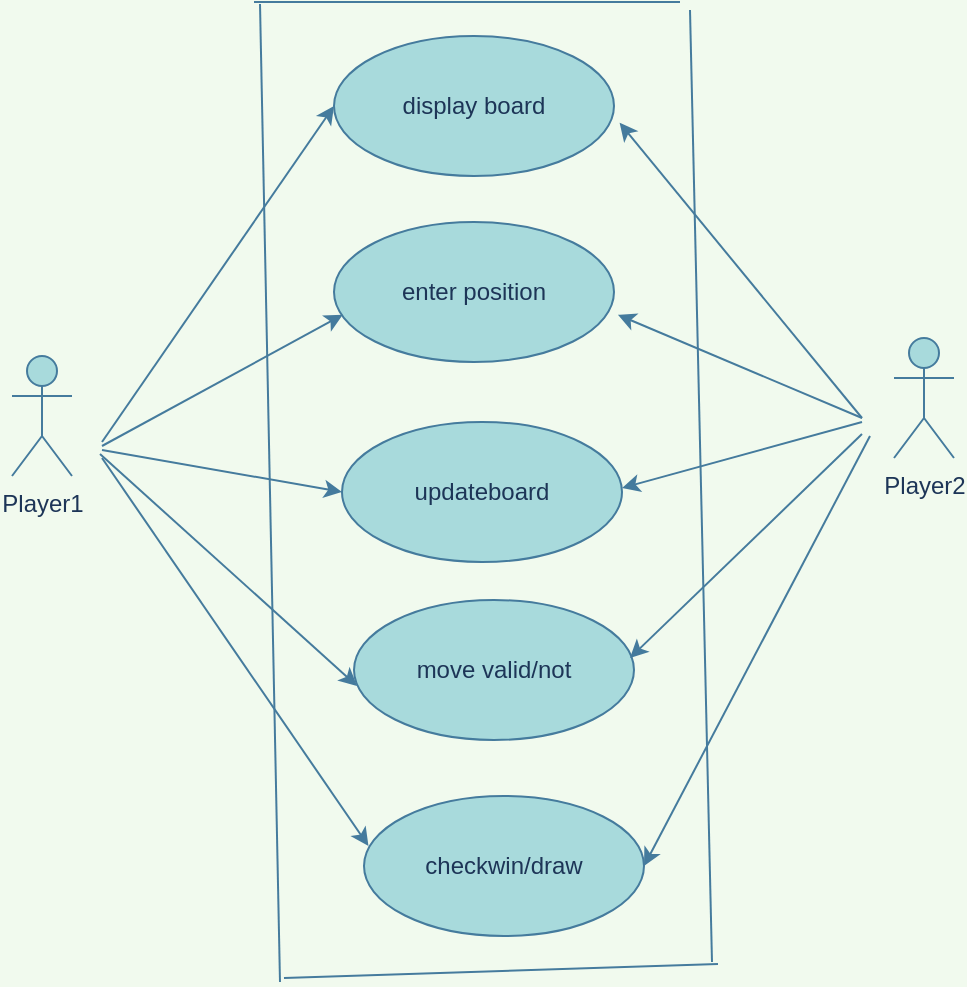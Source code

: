 <mxfile>
    <diagram id="zBTgLY4gRGQKgNus0OVi" name="Page-1">
        <mxGraphModel dx="948" dy="575" grid="0" gridSize="10" guides="1" tooltips="1" connect="1" arrows="1" fold="1" page="1" pageScale="1" pageWidth="850" pageHeight="1100" background="#F1FAEE" math="0" shadow="0">
            <root>
                <mxCell id="0"/>
                <mxCell id="1" parent="0"/>
                <mxCell id="2" value="enter position" style="ellipse;whiteSpace=wrap;html=1;fillColor=#A8DADC;strokeColor=#457B9D;fontColor=#1D3557;" vertex="1" parent="1">
                    <mxGeometry x="312" y="173" width="140" height="70" as="geometry"/>
                </mxCell>
                <mxCell id="3" value="display board" style="ellipse;whiteSpace=wrap;html=1;fillColor=#A8DADC;strokeColor=#457B9D;fontColor=#1D3557;" vertex="1" parent="1">
                    <mxGeometry x="312" y="80" width="140" height="70" as="geometry"/>
                </mxCell>
                <mxCell id="4" value="move valid/not" style="ellipse;whiteSpace=wrap;html=1;fillColor=#A8DADC;strokeColor=#457B9D;fontColor=#1D3557;" vertex="1" parent="1">
                    <mxGeometry x="322" y="362" width="140" height="70" as="geometry"/>
                </mxCell>
                <mxCell id="5" value="checkwin/draw" style="ellipse;whiteSpace=wrap;html=1;fillColor=#A8DADC;strokeColor=#457B9D;fontColor=#1D3557;" vertex="1" parent="1">
                    <mxGeometry x="327" y="460" width="140" height="70" as="geometry"/>
                </mxCell>
                <mxCell id="6" value="updateboard" style="ellipse;whiteSpace=wrap;html=1;fillColor=#A8DADC;strokeColor=#457B9D;fontColor=#1D3557;" vertex="1" parent="1">
                    <mxGeometry x="316" y="273" width="140" height="70" as="geometry"/>
                </mxCell>
                <mxCell id="8" value="" style="endArrow=none;html=1;labelBackgroundColor=#F1FAEE;strokeColor=#457B9D;fontColor=#1D3557;" edge="1" parent="1">
                    <mxGeometry width="50" height="50" relative="1" as="geometry">
                        <mxPoint x="272" y="63" as="sourcePoint"/>
                        <mxPoint x="485" y="63" as="targetPoint"/>
                    </mxGeometry>
                </mxCell>
                <mxCell id="9" value="" style="endArrow=none;html=1;labelBackgroundColor=#F1FAEE;strokeColor=#457B9D;fontColor=#1D3557;" edge="1" parent="1">
                    <mxGeometry width="50" height="50" relative="1" as="geometry">
                        <mxPoint x="285" y="553" as="sourcePoint"/>
                        <mxPoint x="275" y="64" as="targetPoint"/>
                    </mxGeometry>
                </mxCell>
                <mxCell id="10" value="" style="endArrow=none;html=1;labelBackgroundColor=#F1FAEE;strokeColor=#457B9D;fontColor=#1D3557;" edge="1" parent="1">
                    <mxGeometry width="50" height="50" relative="1" as="geometry">
                        <mxPoint x="501" y="543" as="sourcePoint"/>
                        <mxPoint x="490" y="67" as="targetPoint"/>
                    </mxGeometry>
                </mxCell>
                <mxCell id="11" value="" style="endArrow=none;html=1;labelBackgroundColor=#F1FAEE;strokeColor=#457B9D;fontColor=#1D3557;" edge="1" parent="1">
                    <mxGeometry width="50" height="50" relative="1" as="geometry">
                        <mxPoint x="287" y="551" as="sourcePoint"/>
                        <mxPoint x="504" y="544" as="targetPoint"/>
                    </mxGeometry>
                </mxCell>
                <mxCell id="17" value="Player1" style="shape=umlActor;verticalLabelPosition=bottom;verticalAlign=top;html=1;outlineConnect=0;fillColor=#A8DADC;strokeColor=#457B9D;fontColor=#1D3557;" vertex="1" parent="1">
                    <mxGeometry x="151" y="240" width="30" height="60" as="geometry"/>
                </mxCell>
                <mxCell id="20" value="Player2" style="shape=umlActor;verticalLabelPosition=bottom;verticalAlign=top;html=1;outlineConnect=0;fillColor=#A8DADC;strokeColor=#457B9D;fontColor=#1D3557;" vertex="1" parent="1">
                    <mxGeometry x="592" y="231" width="30" height="60" as="geometry"/>
                </mxCell>
                <mxCell id="23" value="" style="endArrow=classic;html=1;entryX=0;entryY=0.5;entryDx=0;entryDy=0;labelBackgroundColor=#F1FAEE;strokeColor=#457B9D;fontColor=#1D3557;" edge="1" parent="1" target="3">
                    <mxGeometry width="50" height="50" relative="1" as="geometry">
                        <mxPoint x="196" y="283" as="sourcePoint"/>
                        <mxPoint x="444" y="306" as="targetPoint"/>
                    </mxGeometry>
                </mxCell>
                <mxCell id="24" value="" style="endArrow=classic;html=1;entryX=0.031;entryY=0.663;entryDx=0;entryDy=0;entryPerimeter=0;labelBackgroundColor=#F1FAEE;strokeColor=#457B9D;fontColor=#1D3557;" edge="1" parent="1" target="2">
                    <mxGeometry width="50" height="50" relative="1" as="geometry">
                        <mxPoint x="196" y="285" as="sourcePoint"/>
                        <mxPoint x="444" y="306" as="targetPoint"/>
                    </mxGeometry>
                </mxCell>
                <mxCell id="25" value="" style="endArrow=classic;html=1;entryX=0;entryY=0.5;entryDx=0;entryDy=0;labelBackgroundColor=#F1FAEE;strokeColor=#457B9D;fontColor=#1D3557;" edge="1" parent="1" target="6">
                    <mxGeometry width="50" height="50" relative="1" as="geometry">
                        <mxPoint x="196" y="287" as="sourcePoint"/>
                        <mxPoint x="444" y="306" as="targetPoint"/>
                    </mxGeometry>
                </mxCell>
                <mxCell id="26" value="" style="endArrow=classic;html=1;entryX=0.011;entryY=0.614;entryDx=0;entryDy=0;entryPerimeter=0;labelBackgroundColor=#F1FAEE;strokeColor=#457B9D;fontColor=#1D3557;" edge="1" parent="1" target="4">
                    <mxGeometry width="50" height="50" relative="1" as="geometry">
                        <mxPoint x="195" y="289" as="sourcePoint"/>
                        <mxPoint x="444" y="306" as="targetPoint"/>
                    </mxGeometry>
                </mxCell>
                <mxCell id="27" value="" style="endArrow=classic;html=1;entryX=0.016;entryY=0.357;entryDx=0;entryDy=0;entryPerimeter=0;labelBackgroundColor=#F1FAEE;strokeColor=#457B9D;fontColor=#1D3557;" edge="1" parent="1" target="5">
                    <mxGeometry width="50" height="50" relative="1" as="geometry">
                        <mxPoint x="196" y="291" as="sourcePoint"/>
                        <mxPoint x="444" y="306" as="targetPoint"/>
                    </mxGeometry>
                </mxCell>
                <mxCell id="28" value="" style="endArrow=classic;html=1;entryX=1.02;entryY=0.62;entryDx=0;entryDy=0;entryPerimeter=0;labelBackgroundColor=#F1FAEE;strokeColor=#457B9D;fontColor=#1D3557;" edge="1" parent="1" target="3">
                    <mxGeometry width="50" height="50" relative="1" as="geometry">
                        <mxPoint x="576" y="271" as="sourcePoint"/>
                        <mxPoint x="444" y="306" as="targetPoint"/>
                    </mxGeometry>
                </mxCell>
                <mxCell id="29" value="" style="endArrow=classic;html=1;entryX=1.014;entryY=0.663;entryDx=0;entryDy=0;entryPerimeter=0;labelBackgroundColor=#F1FAEE;strokeColor=#457B9D;fontColor=#1D3557;" edge="1" parent="1" target="2">
                    <mxGeometry width="50" height="50" relative="1" as="geometry">
                        <mxPoint x="576" y="271" as="sourcePoint"/>
                        <mxPoint x="444" y="306" as="targetPoint"/>
                    </mxGeometry>
                </mxCell>
                <mxCell id="30" value="" style="endArrow=classic;html=1;labelBackgroundColor=#F1FAEE;strokeColor=#457B9D;fontColor=#1D3557;" edge="1" parent="1">
                    <mxGeometry width="50" height="50" relative="1" as="geometry">
                        <mxPoint x="576" y="273" as="sourcePoint"/>
                        <mxPoint x="456" y="306" as="targetPoint"/>
                    </mxGeometry>
                </mxCell>
                <mxCell id="31" value="" style="endArrow=classic;html=1;labelBackgroundColor=#F1FAEE;strokeColor=#457B9D;fontColor=#1D3557;" edge="1" parent="1">
                    <mxGeometry width="50" height="50" relative="1" as="geometry">
                        <mxPoint x="576" y="279" as="sourcePoint"/>
                        <mxPoint x="460" y="391" as="targetPoint"/>
                    </mxGeometry>
                </mxCell>
                <mxCell id="32" value="" style="endArrow=classic;html=1;entryX=1;entryY=0.5;entryDx=0;entryDy=0;labelBackgroundColor=#F1FAEE;strokeColor=#457B9D;fontColor=#1D3557;" edge="1" parent="1" target="5">
                    <mxGeometry width="50" height="50" relative="1" as="geometry">
                        <mxPoint x="580" y="280" as="sourcePoint"/>
                        <mxPoint x="444" y="306" as="targetPoint"/>
                    </mxGeometry>
                </mxCell>
            </root>
        </mxGraphModel>
    </diagram>
</mxfile>